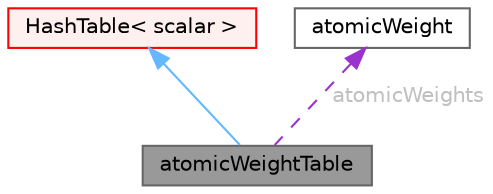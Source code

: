 digraph "atomicWeightTable"
{
 // LATEX_PDF_SIZE
  bgcolor="transparent";
  edge [fontname=Helvetica,fontsize=10,labelfontname=Helvetica,labelfontsize=10];
  node [fontname=Helvetica,fontsize=10,shape=box,height=0.2,width=0.4];
  Node1 [id="Node000001",label="atomicWeightTable",height=0.2,width=0.4,color="gray40", fillcolor="grey60", style="filled", fontcolor="black",tooltip="A table of atomic weights for all the elements."];
  Node2 -> Node1 [id="edge1_Node000001_Node000002",dir="back",color="steelblue1",style="solid",tooltip=" "];
  Node2 [id="Node000002",label="HashTable\< scalar \>",height=0.2,width=0.4,color="red", fillcolor="#FFF0F0", style="filled",URL="$classFoam_1_1HashTable.html",tooltip=" "];
  Node5 -> Node1 [id="edge2_Node000001_Node000005",dir="back",color="darkorchid3",style="dashed",tooltip=" ",label=" atomicWeights",fontcolor="grey" ];
  Node5 [id="Node000005",label="atomicWeight",height=0.2,width=0.4,color="gray40", fillcolor="white", style="filled",URL="$structFoam_1_1atomicWeightTable_1_1atomicWeight.html",tooltip=" "];
}
